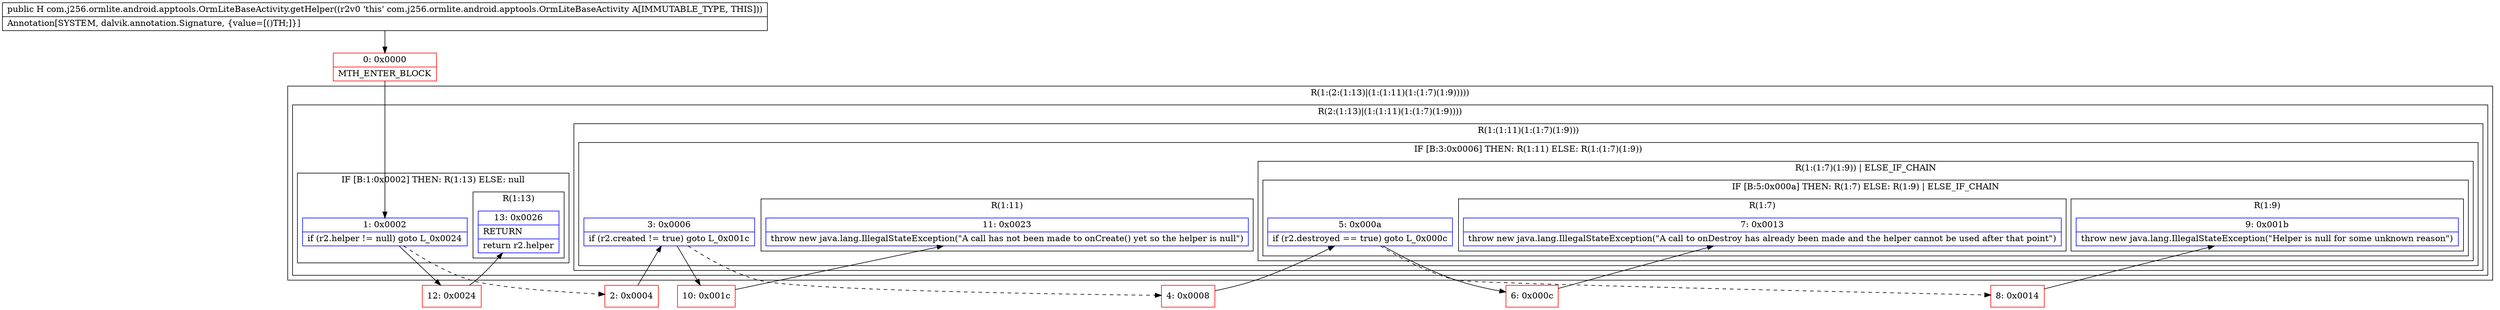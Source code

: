 digraph "CFG forcom.j256.ormlite.android.apptools.OrmLiteBaseActivity.getHelper()Lcom\/j256\/ormlite\/android\/apptools\/OrmLiteSqliteOpenHelper;" {
subgraph cluster_Region_418593764 {
label = "R(1:(2:(1:13)|(1:(1:11)(1:(1:7)(1:9)))))";
node [shape=record,color=blue];
subgraph cluster_Region_1978638121 {
label = "R(2:(1:13)|(1:(1:11)(1:(1:7)(1:9))))";
node [shape=record,color=blue];
subgraph cluster_IfRegion_656638724 {
label = "IF [B:1:0x0002] THEN: R(1:13) ELSE: null";
node [shape=record,color=blue];
Node_1 [shape=record,label="{1\:\ 0x0002|if (r2.helper != null) goto L_0x0024\l}"];
subgraph cluster_Region_2119842318 {
label = "R(1:13)";
node [shape=record,color=blue];
Node_13 [shape=record,label="{13\:\ 0x0026|RETURN\l|return r2.helper\l}"];
}
}
subgraph cluster_Region_2146898490 {
label = "R(1:(1:11)(1:(1:7)(1:9)))";
node [shape=record,color=blue];
subgraph cluster_IfRegion_1986583610 {
label = "IF [B:3:0x0006] THEN: R(1:11) ELSE: R(1:(1:7)(1:9))";
node [shape=record,color=blue];
Node_3 [shape=record,label="{3\:\ 0x0006|if (r2.created != true) goto L_0x001c\l}"];
subgraph cluster_Region_1307073104 {
label = "R(1:11)";
node [shape=record,color=blue];
Node_11 [shape=record,label="{11\:\ 0x0023|throw new java.lang.IllegalStateException(\"A call has not been made to onCreate() yet so the helper is null\")\l}"];
}
subgraph cluster_Region_1649251241 {
label = "R(1:(1:7)(1:9)) | ELSE_IF_CHAIN\l";
node [shape=record,color=blue];
subgraph cluster_IfRegion_636238616 {
label = "IF [B:5:0x000a] THEN: R(1:7) ELSE: R(1:9) | ELSE_IF_CHAIN\l";
node [shape=record,color=blue];
Node_5 [shape=record,label="{5\:\ 0x000a|if (r2.destroyed == true) goto L_0x000c\l}"];
subgraph cluster_Region_366324371 {
label = "R(1:7)";
node [shape=record,color=blue];
Node_7 [shape=record,label="{7\:\ 0x0013|throw new java.lang.IllegalStateException(\"A call to onDestroy has already been made and the helper cannot be used after that point\")\l}"];
}
subgraph cluster_Region_450906275 {
label = "R(1:9)";
node [shape=record,color=blue];
Node_9 [shape=record,label="{9\:\ 0x001b|throw new java.lang.IllegalStateException(\"Helper is null for some unknown reason\")\l}"];
}
}
}
}
}
}
}
Node_0 [shape=record,color=red,label="{0\:\ 0x0000|MTH_ENTER_BLOCK\l}"];
Node_2 [shape=record,color=red,label="{2\:\ 0x0004}"];
Node_4 [shape=record,color=red,label="{4\:\ 0x0008}"];
Node_6 [shape=record,color=red,label="{6\:\ 0x000c}"];
Node_8 [shape=record,color=red,label="{8\:\ 0x0014}"];
Node_10 [shape=record,color=red,label="{10\:\ 0x001c}"];
Node_12 [shape=record,color=red,label="{12\:\ 0x0024}"];
MethodNode[shape=record,label="{public H com.j256.ormlite.android.apptools.OrmLiteBaseActivity.getHelper((r2v0 'this' com.j256.ormlite.android.apptools.OrmLiteBaseActivity A[IMMUTABLE_TYPE, THIS]))  | Annotation[SYSTEM, dalvik.annotation.Signature, \{value=[()TH;]\}]\l}"];
MethodNode -> Node_0;
Node_1 -> Node_2[style=dashed];
Node_1 -> Node_12;
Node_3 -> Node_4[style=dashed];
Node_3 -> Node_10;
Node_5 -> Node_6;
Node_5 -> Node_8[style=dashed];
Node_0 -> Node_1;
Node_2 -> Node_3;
Node_4 -> Node_5;
Node_6 -> Node_7;
Node_8 -> Node_9;
Node_10 -> Node_11;
Node_12 -> Node_13;
}

